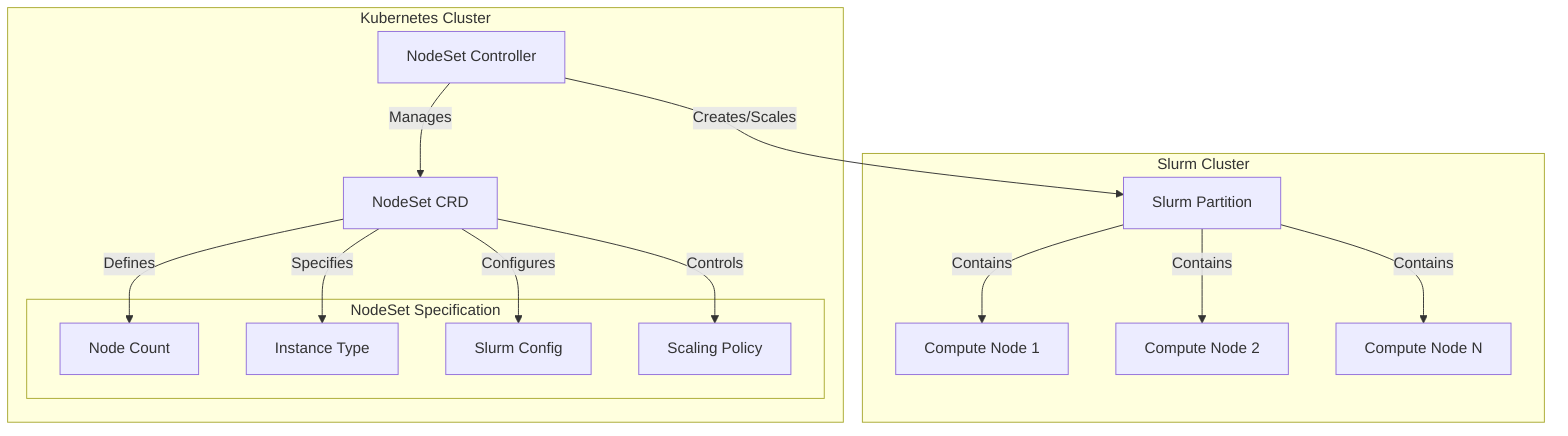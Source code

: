 graph TB
    subgraph "Kubernetes Cluster"
        NC[NodeSet Controller]
        NCRD[NodeSet CRD]
        
        subgraph "NodeSet Specification"
            COUNT[Node Count]
            INST[Instance Type]
            CONF[Slurm Config]
            SCAL[Scaling Policy]
        end
    end

    subgraph "Slurm Cluster"
        SP[Slurm Partition]
        CN1[Compute Node 1]
        CN2[Compute Node 2]
        CNX[Compute Node N]
    end

    NCRD -->|Defines| COUNT
    NCRD -->|Specifies| INST
    NCRD -->|Configures| CONF
    NCRD -->|Controls| SCAL
    
    NC -->|Manages| NCRD
    NC -->|Creates/Scales| SP
    SP -->|Contains| CN1
    SP -->|Contains| CN2
    SP -->|Contains| CNX